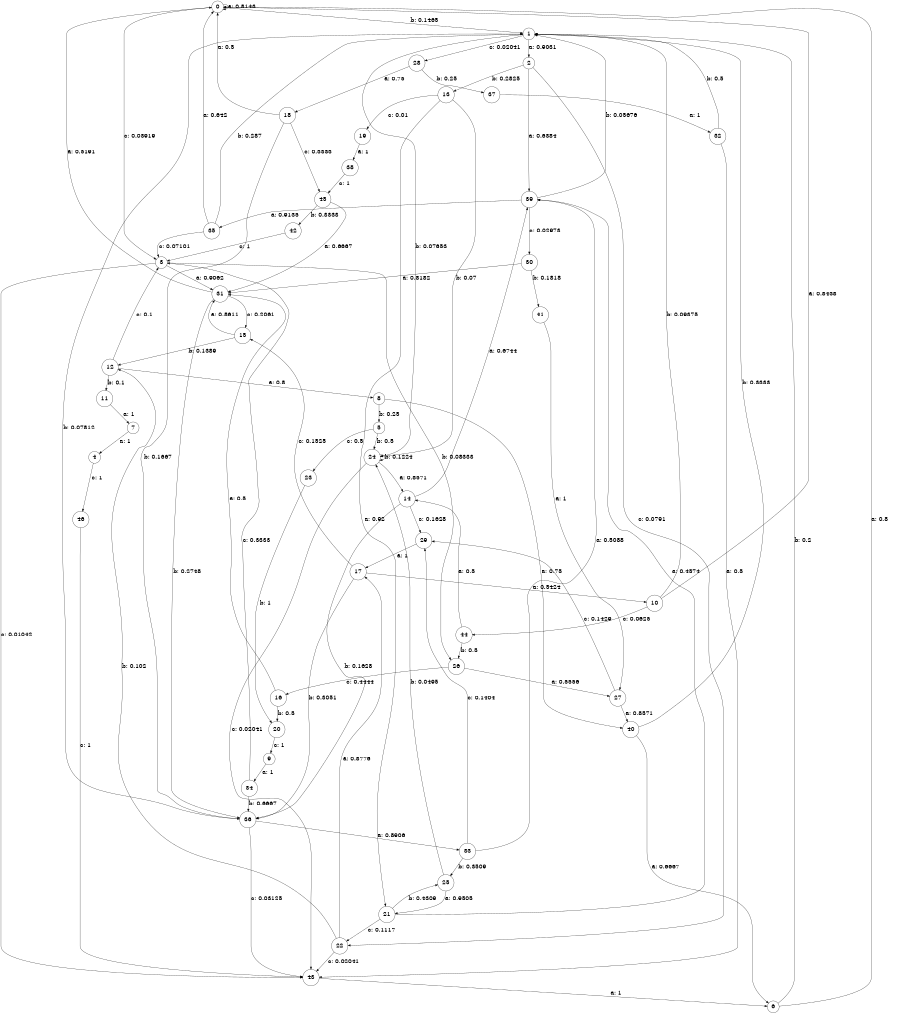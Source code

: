 digraph "d7-200nw-t0-cen-SML" {
size = "6,8.5";
ratio = "fill";
node [shape = circle];
node [fontsize = 24];
edge [fontsize = 24];
0 -> 0 [label = "a: 0.8143   "];
0 -> 1 [label = "b: 0.1465   "];
0 -> 3 [label = "c: 0.03919  "];
1 -> 2 [label = "a: 0.9031   "];
1 -> 24 [label = "b: 0.07653  "];
1 -> 28 [label = "c: 0.02041  "];
2 -> 39 [label = "a: 0.6384   "];
2 -> 13 [label = "b: 0.2825   "];
2 -> 22 [label = "c: 0.0791   "];
3 -> 31 [label = "a: 0.9062   "];
3 -> 26 [label = "b: 0.08333  "];
3 -> 43 [label = "c: 0.01042  "];
4 -> 46 [label = "c: 1        "];
5 -> 24 [label = "b: 0.5      "];
5 -> 23 [label = "c: 0.5      "];
6 -> 0 [label = "a: 0.8      "];
6 -> 1 [label = "b: 0.2      "];
7 -> 4 [label = "a: 1        "];
8 -> 40 [label = "a: 0.75     "];
8 -> 5 [label = "b: 0.25     "];
9 -> 34 [label = "a: 1        "];
10 -> 0 [label = "a: 0.8438   "];
10 -> 1 [label = "b: 0.09375  "];
10 -> 44 [label = "c: 0.0625   "];
11 -> 7 [label = "a: 1        "];
12 -> 8 [label = "a: 0.8      "];
12 -> 11 [label = "b: 0.1      "];
12 -> 3 [label = "c: 0.1      "];
13 -> 21 [label = "a: 0.92     "];
13 -> 24 [label = "b: 0.07     "];
13 -> 19 [label = "c: 0.01     "];
14 -> 39 [label = "a: 0.6744   "];
14 -> 36 [label = "b: 0.1628   "];
14 -> 29 [label = "c: 0.1628   "];
15 -> 31 [label = "a: 0.8611   "];
15 -> 12 [label = "b: 0.1389   "];
16 -> 31 [label = "a: 0.5      "];
16 -> 20 [label = "b: 0.5      "];
17 -> 10 [label = "a: 0.5424   "];
17 -> 36 [label = "b: 0.3051   "];
17 -> 15 [label = "c: 0.1525   "];
18 -> 0 [label = "a: 0.5      "];
18 -> 36 [label = "b: 0.1667   "];
18 -> 45 [label = "c: 0.3333   "];
19 -> 38 [label = "a: 1        "];
20 -> 9 [label = "c: 1        "];
21 -> 39 [label = "a: 0.4574   "];
21 -> 25 [label = "b: 0.4309   "];
21 -> 22 [label = "c: 0.1117   "];
22 -> 17 [label = "a: 0.8776   "];
22 -> 12 [label = "b: 0.102    "];
22 -> 43 [label = "c: 0.02041  "];
23 -> 20 [label = "b: 1        "];
24 -> 14 [label = "a: 0.8571   "];
24 -> 24 [label = "b: 0.1224   "];
24 -> 43 [label = "c: 0.02041  "];
25 -> 21 [label = "a: 0.9505   "];
25 -> 24 [label = "b: 0.0495   "];
26 -> 27 [label = "a: 0.5556   "];
26 -> 16 [label = "c: 0.4444   "];
27 -> 40 [label = "a: 0.8571   "];
27 -> 29 [label = "c: 0.1429   "];
28 -> 18 [label = "a: 0.75     "];
28 -> 37 [label = "b: 0.25     "];
29 -> 17 [label = "a: 1        "];
30 -> 31 [label = "a: 0.8182   "];
30 -> 41 [label = "b: 0.1818   "];
31 -> 0 [label = "a: 0.5191   "];
31 -> 36 [label = "b: 0.2748   "];
31 -> 15 [label = "c: 0.2061   "];
32 -> 43 [label = "a: 0.5      "];
32 -> 1 [label = "b: 0.5      "];
33 -> 39 [label = "a: 0.5088   "];
33 -> 25 [label = "b: 0.3509   "];
33 -> 29 [label = "c: 0.1404   "];
34 -> 36 [label = "b: 0.6667   "];
34 -> 3 [label = "c: 0.3333   "];
35 -> 0 [label = "a: 0.642    "];
35 -> 1 [label = "b: 0.287    "];
35 -> 3 [label = "c: 0.07101  "];
36 -> 33 [label = "a: 0.8906   "];
36 -> 1 [label = "b: 0.07812  "];
36 -> 43 [label = "c: 0.03125  "];
37 -> 32 [label = "a: 1        "];
38 -> 45 [label = "c: 1        "];
39 -> 35 [label = "a: 0.9135   "];
39 -> 1 [label = "b: 0.05676  "];
39 -> 30 [label = "c: 0.02973  "];
40 -> 6 [label = "a: 0.6667   "];
40 -> 1 [label = "b: 0.3333   "];
41 -> 27 [label = "a: 1        "];
42 -> 3 [label = "c: 1        "];
43 -> 6 [label = "a: 1        "];
44 -> 14 [label = "a: 0.5      "];
44 -> 26 [label = "b: 0.5      "];
45 -> 31 [label = "a: 0.6667   "];
45 -> 42 [label = "b: 0.3333   "];
46 -> 43 [label = "c: 1        "];
}